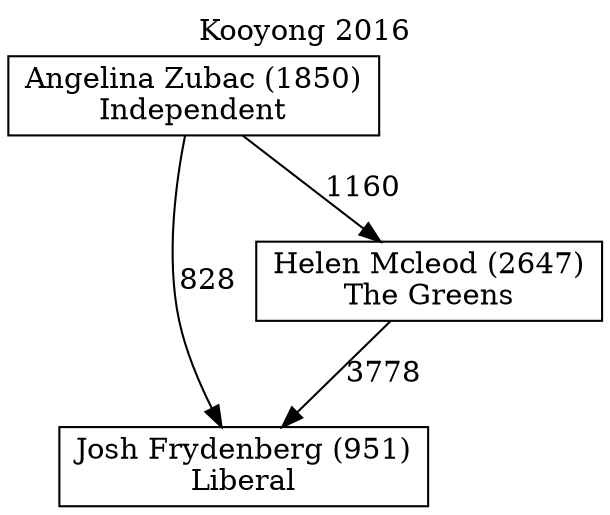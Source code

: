 // House preference flow
digraph "Josh Frydenberg (951)_Kooyong_2016" {
	graph [label="Kooyong 2016" labelloc=t mclimit=10]
	node [shape=box]
	"Josh Frydenberg (951)" [label="Josh Frydenberg (951)
Liberal"]
	"Helen Mcleod (2647)" [label="Helen Mcleod (2647)
The Greens"]
	"Angelina Zubac (1850)" [label="Angelina Zubac (1850)
Independent"]
	"Helen Mcleod (2647)" -> "Josh Frydenberg (951)" [label=3778]
	"Angelina Zubac (1850)" -> "Helen Mcleod (2647)" [label=1160]
	"Angelina Zubac (1850)" -> "Josh Frydenberg (951)" [label=828]
}
